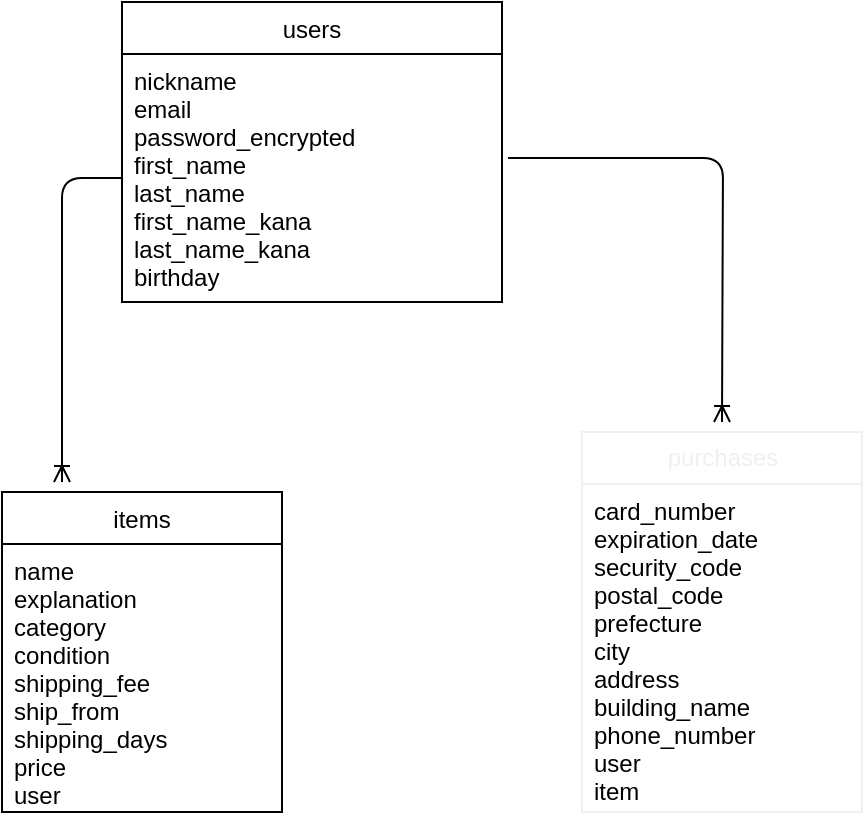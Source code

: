 <mxfile>
    <diagram id="3hfSg-PMopoJMdZvIyub" name="ページ1">
        <mxGraphModel dx="898" dy="581" grid="1" gridSize="10" guides="1" tooltips="1" connect="1" arrows="1" fold="1" page="1" pageScale="1" pageWidth="827" pageHeight="1169" math="0" shadow="0">
            <root>
                <mxCell id="0"/>
                <mxCell id="1" parent="0"/>
                <mxCell id="2" value="users" style="swimlane;fontStyle=0;childLayout=stackLayout;horizontal=1;startSize=26;horizontalStack=0;resizeParent=1;resizeParentMax=0;resizeLast=0;collapsible=1;marginBottom=0;" vertex="1" parent="1">
                    <mxGeometry x="170" y="80" width="190" height="150" as="geometry">
                        <mxRectangle x="170" y="80" width="60" height="26" as="alternateBounds"/>
                    </mxGeometry>
                </mxCell>
                <mxCell id="93" value="nickname&#10;email&#10;password_encrypted&#10;first_name&#10;last_name&#10;first_name_kana&#10;last_name_kana&#10;birthday" style="text;strokeColor=none;fillColor=none;align=left;verticalAlign=top;spacingLeft=4;spacingRight=4;overflow=hidden;rotatable=0;points=[[0,0.5],[1,0.5]];portConstraint=eastwest;spacingTop=0;spacingBottom=0;" vertex="1" parent="2">
                    <mxGeometry y="26" width="190" height="124" as="geometry"/>
                </mxCell>
                <mxCell id="42" value="items" style="swimlane;fontStyle=0;childLayout=stackLayout;horizontal=1;startSize=26;horizontalStack=0;resizeParent=1;resizeParentMax=0;resizeLast=0;collapsible=1;marginBottom=0;" vertex="1" parent="1">
                    <mxGeometry x="110" y="325" width="140" height="160" as="geometry"/>
                </mxCell>
                <mxCell id="43" value="name&#10;explanation&#10;category&#10;condition&#10;shipping_fee&#10;ship_from&#10;shipping_days&#10;price&#10;user" style="text;strokeColor=none;fillColor=none;align=left;verticalAlign=top;spacingLeft=4;spacingRight=4;overflow=hidden;rotatable=0;points=[[0,0.5],[1,0.5]];portConstraint=eastwest;" vertex="1" parent="42">
                    <mxGeometry y="26" width="140" height="134" as="geometry"/>
                </mxCell>
                <mxCell id="88" value="purchases" style="swimlane;fontStyle=0;childLayout=stackLayout;horizontal=1;startSize=26;horizontalStack=0;resizeParent=1;resizeParentMax=0;resizeLast=0;collapsible=1;marginBottom=0;fontColor=#f0f0f0;strokeColor=#f0f0f0;strokeWidth=1;align=center;verticalAlign=middle;html=1;fillColor=none;" vertex="1" parent="1">
                    <mxGeometry x="400" y="295" width="140" height="190" as="geometry"/>
                </mxCell>
                <mxCell id="89" value="card_number&#10;expiration_date&#10;security_code&#10;postal_code&#10;prefecture&#10;city&#10;address&#10;building_name&#10;phone_number&#10;user&#10;item" style="text;strokeColor=none;fillColor=none;align=left;verticalAlign=top;spacingLeft=4;spacingRight=4;overflow=hidden;rotatable=0;points=[[0,0.5],[1,0.5]];portConstraint=eastwest;" vertex="1" parent="88">
                    <mxGeometry y="26" width="140" height="164" as="geometry"/>
                </mxCell>
                <mxCell id="112" value="" style="fontSize=12;html=1;endArrow=ERoneToMany;fontColor=#f0f0f0;exitX=1.016;exitY=0.419;exitDx=0;exitDy=0;exitPerimeter=0;edgeStyle=orthogonalEdgeStyle;" edge="1" parent="1" source="93">
                    <mxGeometry width="100" height="100" relative="1" as="geometry">
                        <mxPoint x="410" y="320" as="sourcePoint"/>
                        <mxPoint x="470" y="290" as="targetPoint"/>
                    </mxGeometry>
                </mxCell>
                <mxCell id="113" value="" style="fontSize=12;html=1;endArrow=ERoneToMany;fontColor=#f0f0f0;exitX=0;exitY=0.5;exitDx=0;exitDy=0;edgeStyle=elbowEdgeStyle;elbow=vertical;" edge="1" parent="1" source="93">
                    <mxGeometry width="100" height="100" relative="1" as="geometry">
                        <mxPoint x="390" y="150" as="sourcePoint"/>
                        <mxPoint x="140" y="320" as="targetPoint"/>
                        <Array as="points">
                            <mxPoint x="130" y="168"/>
                        </Array>
                    </mxGeometry>
                </mxCell>
            </root>
        </mxGraphModel>
    </diagram>
</mxfile>